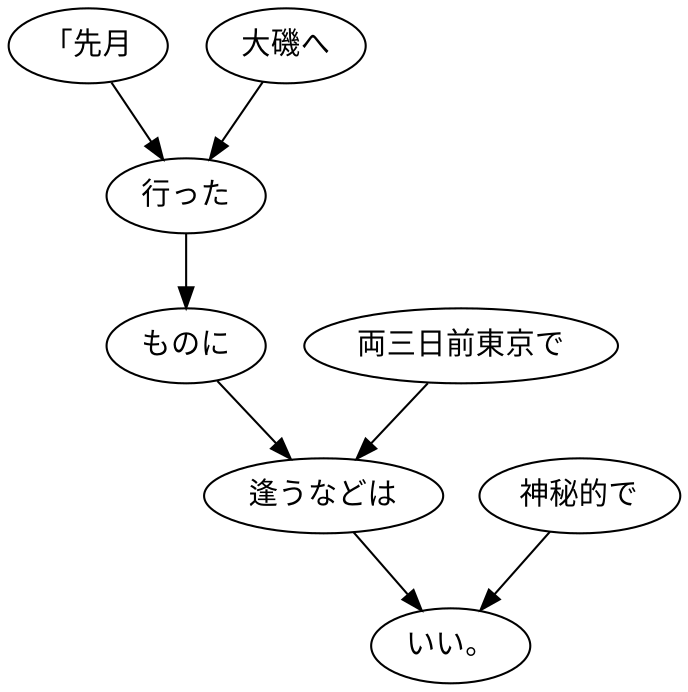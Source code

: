 digraph graph3579 {
	node0 [label="「先月"];
	node1 [label="大磯へ"];
	node2 [label="行った"];
	node3 [label="ものに"];
	node4 [label="両三日前東京で"];
	node5 [label="逢うなどは"];
	node6 [label="神秘的で"];
	node7 [label="いい。"];
	node0 -> node2;
	node1 -> node2;
	node2 -> node3;
	node3 -> node5;
	node4 -> node5;
	node5 -> node7;
	node6 -> node7;
}
